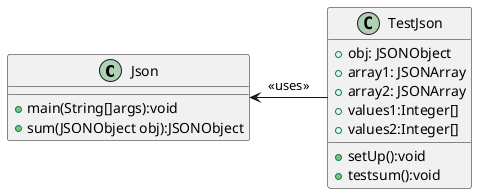 @startuml
'https://plantuml.com/class-diagram

class Json{

   +main(String[]args):void
   +sum(JSONObject obj):JSONObject

}

class TestJson{

  +obj: JSONObject
  +array1: JSONArray
  +array2: JSONArray
  +values1:Integer[]
  +values2:Integer[]

  +setUp():void
  +testsum():void

}

Json <-TestJson: <<uses>>

@enduml